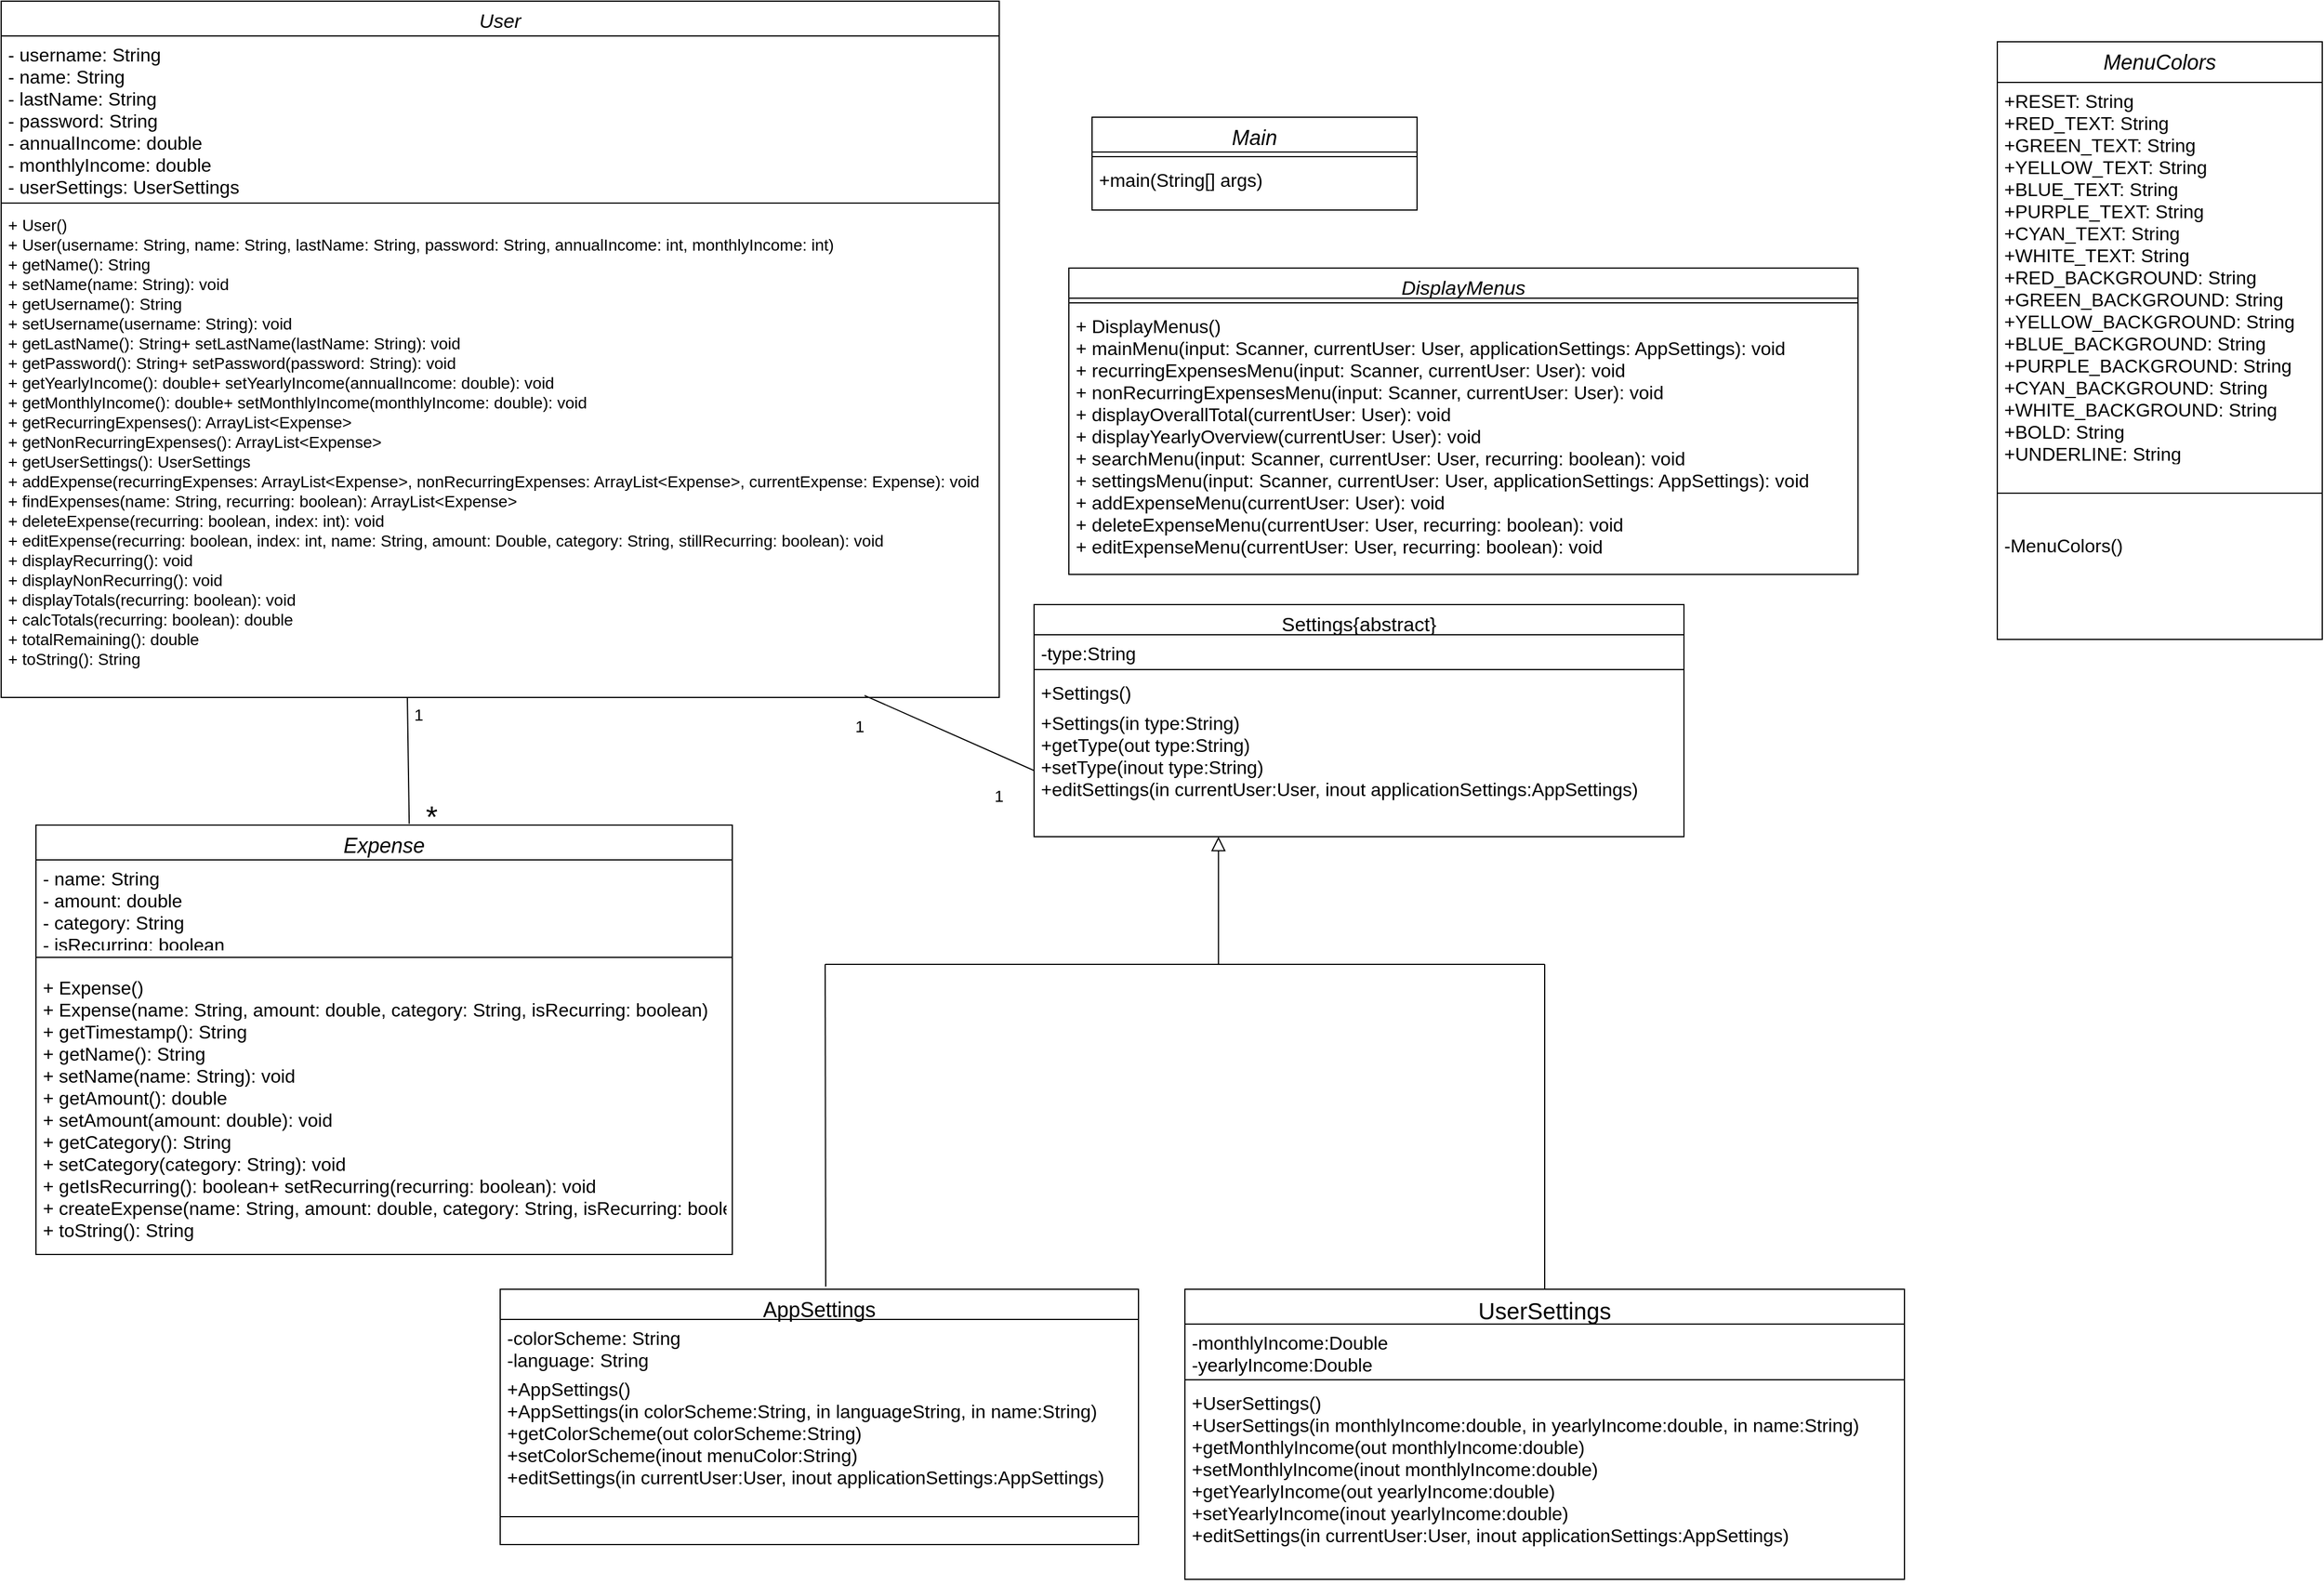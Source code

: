 <mxfile version="25.0.3">
  <diagram id="C5RBs43oDa-KdzZeNtuy" name="Page-1">
    <mxGraphModel dx="2206" dy="1148" grid="1" gridSize="10" guides="1" tooltips="1" connect="1" arrows="1" fold="1" page="1" pageScale="1" pageWidth="1100" pageHeight="850" math="0" shadow="0">
      <root>
        <mxCell id="WIyWlLk6GJQsqaUBKTNV-0" />
        <mxCell id="WIyWlLk6GJQsqaUBKTNV-1" parent="WIyWlLk6GJQsqaUBKTNV-0" />
        <mxCell id="zkfFHV4jXpPFQw0GAbJ--0" value="User" style="swimlane;fontStyle=2;align=center;verticalAlign=top;childLayout=stackLayout;horizontal=1;startSize=30;horizontalStack=0;resizeParent=1;resizeLast=0;collapsible=1;marginBottom=0;rounded=0;shadow=0;strokeWidth=1;fontSize=17;" parent="WIyWlLk6GJQsqaUBKTNV-1" vertex="1">
          <mxGeometry x="10" y="20" width="860" height="600" as="geometry">
            <mxRectangle x="230" y="140" width="160" height="26" as="alternateBounds" />
          </mxGeometry>
        </mxCell>
        <mxCell id="zkfFHV4jXpPFQw0GAbJ--2" value="- username: String&#xa;- name: String&#xa;- lastName: String&#xa;- password: String&#xa;- annualIncome: double&#xa;- monthlyIncome: double&#xa;- userSettings: UserSettings&#xa;- recurringExpenses: ArrayList&lt;Expense&gt;&#xa;- nonRecurringExpenses: ArrayList&lt;Expense&gt;" style="text;align=left;verticalAlign=top;spacingLeft=4;spacingRight=4;overflow=hidden;rotatable=0;points=[[0,0.5],[1,0.5]];portConstraint=eastwest;rounded=0;shadow=0;html=0;fontSize=16;" parent="zkfFHV4jXpPFQw0GAbJ--0" vertex="1">
          <mxGeometry y="30" width="860" height="140" as="geometry" />
        </mxCell>
        <mxCell id="zkfFHV4jXpPFQw0GAbJ--4" value="" style="line;html=1;strokeWidth=1;align=left;verticalAlign=middle;spacingTop=-1;spacingLeft=3;spacingRight=3;rotatable=0;labelPosition=right;points=[];portConstraint=eastwest;" parent="zkfFHV4jXpPFQw0GAbJ--0" vertex="1">
          <mxGeometry y="170" width="860" height="8" as="geometry" />
        </mxCell>
        <mxCell id="zkfFHV4jXpPFQw0GAbJ--5" value="+ User()&#xa;+ User(username: String, name: String, lastName: String, password: String, annualIncome: int, monthlyIncome: int)&#xa;+ getName(): String&#xa;+ setName(name: String): void&#xa;+ getUsername(): String&#xa;+ setUsername(username: String): void&#xa;+ getLastName(): String+ setLastName(lastName: String): void&#xa;+ getPassword(): String+ setPassword(password: String): void&#xa;+ getYearlyIncome(): double+ setYearlyIncome(annualIncome: double): void&#xa;+ getMonthlyIncome(): double+ setMonthlyIncome(monthlyIncome: double): void&#xa;+ getRecurringExpenses(): ArrayList&lt;Expense&gt;&#xa;+ getNonRecurringExpenses(): ArrayList&lt;Expense&gt;&#xa;+ getUserSettings(): UserSettings&#xa;+ addExpense(recurringExpenses: ArrayList&lt;Expense&gt;, nonRecurringExpenses: ArrayList&lt;Expense&gt;, currentExpense: Expense): void&#xa;+ findExpenses(name: String, recurring: boolean): ArrayList&lt;Expense&gt;&#xa;+ deleteExpense(recurring: boolean, index: int): void&#xa;+ editExpense(recurring: boolean, index: int, name: String, amount: Double, category: String, stillRecurring: boolean): void&#xa;+ displayRecurring(): void&#xa;+ displayNonRecurring(): void&#xa;+ displayTotals(recurring: boolean): void&#xa;+ calcTotals(recurring: boolean): double&#xa;+ totalRemaining(): double&#xa;+ toString(): String" style="text;align=left;verticalAlign=top;spacingLeft=4;spacingRight=4;overflow=hidden;rotatable=0;points=[[0,0.5],[1,0.5]];portConstraint=eastwest;fontSize=14;" parent="zkfFHV4jXpPFQw0GAbJ--0" vertex="1">
          <mxGeometry y="178" width="860" height="422" as="geometry" />
        </mxCell>
        <mxCell id="zkfFHV4jXpPFQw0GAbJ--6" value="AppSettings" style="swimlane;fontStyle=0;align=center;verticalAlign=top;childLayout=stackLayout;horizontal=1;startSize=26;horizontalStack=0;resizeParent=1;resizeLast=0;collapsible=1;marginBottom=0;rounded=0;shadow=0;strokeWidth=1;fontSize=18;" parent="WIyWlLk6GJQsqaUBKTNV-1" vertex="1">
          <mxGeometry x="440" y="1130" width="550" height="220" as="geometry">
            <mxRectangle x="130" y="380" width="160" height="26" as="alternateBounds" />
          </mxGeometry>
        </mxCell>
        <mxCell id="zkfFHV4jXpPFQw0GAbJ--7" value="-colorScheme: String&#xa;-language: String" style="text;align=left;verticalAlign=top;spacingLeft=4;spacingRight=4;overflow=hidden;rotatable=0;points=[[0,0.5],[1,0.5]];portConstraint=eastwest;fontSize=16;" parent="zkfFHV4jXpPFQw0GAbJ--6" vertex="1">
          <mxGeometry y="26" width="550" height="44" as="geometry" />
        </mxCell>
        <mxCell id="qP_oWAMBrOVo8oeJrDwM-2" value="+AppSettings()&#xa;+AppSettings(in colorScheme:String, in languageString, in name:String)&#xa;+getColorScheme(out colorScheme:String)&#xa;+setColorScheme(inout menuColor:String)&#xa;+editSettings(in currentUser:User, inout applicationSettings:AppSettings)&#xa;" style="text;align=left;verticalAlign=top;spacingLeft=4;spacingRight=4;overflow=hidden;rotatable=0;points=[[0,0.5],[1,0.5]];portConstraint=eastwest;fontSize=16;" parent="zkfFHV4jXpPFQw0GAbJ--6" vertex="1">
          <mxGeometry y="70" width="550" height="122" as="geometry" />
        </mxCell>
        <mxCell id="zkfFHV4jXpPFQw0GAbJ--9" value="" style="line;html=1;strokeWidth=1;align=left;verticalAlign=middle;spacingTop=-1;spacingLeft=3;spacingRight=3;rotatable=0;labelPosition=right;points=[];portConstraint=eastwest;" parent="zkfFHV4jXpPFQw0GAbJ--6" vertex="1">
          <mxGeometry y="192" width="550" height="8" as="geometry" />
        </mxCell>
        <mxCell id="zkfFHV4jXpPFQw0GAbJ--12" value="" style="endArrow=block;endSize=10;endFill=0;shadow=0;strokeWidth=1;rounded=0;curved=0;edgeStyle=elbowEdgeStyle;elbow=vertical;" parent="WIyWlLk6GJQsqaUBKTNV-1" edge="1">
          <mxGeometry width="160" relative="1" as="geometry">
            <mxPoint x="1058.89" y="850" as="sourcePoint" />
            <mxPoint x="1058.89" y="740" as="targetPoint" />
            <Array as="points">
              <mxPoint x="728.89" y="760" />
            </Array>
          </mxGeometry>
        </mxCell>
        <mxCell id="zkfFHV4jXpPFQw0GAbJ--17" value="UserSettings" style="swimlane;fontStyle=0;align=center;verticalAlign=top;childLayout=stackLayout;horizontal=1;startSize=30;horizontalStack=0;resizeParent=1;resizeLast=0;collapsible=1;marginBottom=0;rounded=0;shadow=0;strokeWidth=1;fontSize=20;" parent="WIyWlLk6GJQsqaUBKTNV-1" vertex="1">
          <mxGeometry x="1030" y="1130" width="620" height="250" as="geometry">
            <mxRectangle x="550" y="140" width="160" height="26" as="alternateBounds" />
          </mxGeometry>
        </mxCell>
        <mxCell id="zkfFHV4jXpPFQw0GAbJ--18" value="-monthlyIncome:Double&#xa;-yearlyIncome:Double" style="text;align=left;verticalAlign=top;spacingLeft=4;spacingRight=4;overflow=hidden;rotatable=0;points=[[0,0.5],[1,0.5]];portConstraint=eastwest;fontSize=16;" parent="zkfFHV4jXpPFQw0GAbJ--17" vertex="1">
          <mxGeometry y="30" width="620" height="44" as="geometry" />
        </mxCell>
        <mxCell id="zkfFHV4jXpPFQw0GAbJ--23" value="" style="line;html=1;strokeWidth=1;align=left;verticalAlign=middle;spacingTop=-1;spacingLeft=3;spacingRight=3;rotatable=0;labelPosition=right;points=[];portConstraint=eastwest;" parent="zkfFHV4jXpPFQw0GAbJ--17" vertex="1">
          <mxGeometry y="74" width="620" height="8" as="geometry" />
        </mxCell>
        <mxCell id="qP_oWAMBrOVo8oeJrDwM-4" value="+UserSettings()&#xa;+UserSettings(in monthlyIncome:double, in yearlyIncome:double, in name:String)&#xa;+getMonthlyIncome(out monthlyIncome:double)&#xa;+setMonthlyIncome(inout monthlyIncome:double)&#xa;+getYearlyIncome(out yearlyIncome:double)&#xa;+setYearlyIncome(inout yearlyIncome:double)&#xa;+editSettings(in currentUser:User, inout applicationSettings:AppSettings)&#xa;" style="text;align=left;verticalAlign=top;spacingLeft=4;spacingRight=4;overflow=hidden;rotatable=0;points=[[0,0.5],[1,0.5]];portConstraint=eastwest;fontSize=16;" parent="zkfFHV4jXpPFQw0GAbJ--17" vertex="1">
          <mxGeometry y="82" width="620" height="168" as="geometry" />
        </mxCell>
        <mxCell id="zkfFHV4jXpPFQw0GAbJ--13" value="Settings{abstract}" style="swimlane;fontStyle=0;align=center;verticalAlign=top;childLayout=stackLayout;horizontal=1;startSize=26;horizontalStack=0;resizeParent=1;resizeLast=0;collapsible=1;marginBottom=0;rounded=0;shadow=0;strokeWidth=1;fontSize=17;" parent="WIyWlLk6GJQsqaUBKTNV-1" vertex="1">
          <mxGeometry x="900" y="540" width="560" height="200" as="geometry">
            <mxRectangle x="340" y="380" width="170" height="26" as="alternateBounds" />
          </mxGeometry>
        </mxCell>
        <mxCell id="zkfFHV4jXpPFQw0GAbJ--14" value="-type:String" style="text;align=left;verticalAlign=top;spacingLeft=4;spacingRight=4;overflow=hidden;rotatable=0;points=[[0,0.5],[1,0.5]];portConstraint=eastwest;fontSize=16;" parent="zkfFHV4jXpPFQw0GAbJ--13" vertex="1">
          <mxGeometry y="26" width="560" height="26" as="geometry" />
        </mxCell>
        <mxCell id="zkfFHV4jXpPFQw0GAbJ--15" value="&lt;span style=&quot;color: rgba(0, 0, 0, 0); font-family: monospace; font-size: 0px; background-color: rgb(251, 251, 251);&quot;&gt;%3CmxGraphModel%3E%3Croot%3E%3CmxCell%20id%3D%220%22%2F%3E%3CmxCell%20id%3D%221%22%20parent%3D%220%22%2F%3E%3CmxCell%20id%3D%222%22%20value%3D%22-monthlyIncome%20%3A%20double%22%20style%3D%22text%3Balign%3Dleft%3BverticalAlign%3Dtop%3BspacingLeft%3D4%3BspacingRight%3D4%3Boverflow%3Dhidden%3Brotatable%3D0%3Bpoints%3D%5B%5B0%2C0.5%5D%2C%5B1%2C0.5%5D%5D%3BportConstraint%3Deastwest%3B%22%20vertex%3D%221%22%20parent%3D%221%22%3E%3CmxGeometry%20x%3D%22580%22%20y%3D%22246%22%20width%3D%22160%22%20height%3D%2226%22%20as%3D%22geometry%22%2F%3E%3C%2FmxCell%3E%3C%2Froot%3E%3C%2FmxGraphModel%3E&lt;/span&gt;" style="line;html=1;strokeWidth=1;align=left;verticalAlign=middle;spacingTop=-1;spacingLeft=3;spacingRight=3;rotatable=0;labelPosition=right;points=[];portConstraint=eastwest;" parent="zkfFHV4jXpPFQw0GAbJ--13" vertex="1">
          <mxGeometry y="52" width="560" height="8" as="geometry" />
        </mxCell>
        <mxCell id="hj19rtR9D6KsvlHhjiHy-9" value="+Settings()" style="text;align=left;verticalAlign=top;spacingLeft=4;spacingRight=4;overflow=hidden;rotatable=0;points=[[0,0.5],[1,0.5]];portConstraint=eastwest;fontSize=16;" parent="zkfFHV4jXpPFQw0GAbJ--13" vertex="1">
          <mxGeometry y="60" width="560" height="26" as="geometry" />
        </mxCell>
        <mxCell id="hj19rtR9D6KsvlHhjiHy-10" value="+Settings(in type:String)&#xa;+getType(out type:String)&#xa;+setType(inout type:String)&#xa;+editSettings(in currentUser:User, inout applicationSettings:AppSettings)" style="text;align=left;verticalAlign=top;spacingLeft=4;spacingRight=4;overflow=hidden;rotatable=0;points=[[0,0.5],[1,0.5]];portConstraint=eastwest;fontSize=16;" parent="zkfFHV4jXpPFQw0GAbJ--13" vertex="1">
          <mxGeometry y="86" width="560" height="114" as="geometry" />
        </mxCell>
        <mxCell id="hj19rtR9D6KsvlHhjiHy-4" value="" style="endArrow=none;html=1;rounded=0;exitX=0.5;exitY=0;exitDx=0;exitDy=0;" parent="WIyWlLk6GJQsqaUBKTNV-1" source="zkfFHV4jXpPFQw0GAbJ--17" edge="1">
          <mxGeometry width="50" height="50" relative="1" as="geometry">
            <mxPoint x="490.0" y="781.95" as="sourcePoint" />
            <mxPoint x="1340" y="850" as="targetPoint" />
          </mxGeometry>
        </mxCell>
        <mxCell id="qP_oWAMBrOVo8oeJrDwM-0" value="" style="endArrow=none;html=1;rounded=0;exitX=0.51;exitY=-0.01;exitDx=0;exitDy=0;exitPerimeter=0;" parent="WIyWlLk6GJQsqaUBKTNV-1" source="zkfFHV4jXpPFQw0GAbJ--6" edge="1">
          <mxGeometry width="50" height="50" relative="1" as="geometry">
            <mxPoint x="400" y="645" as="sourcePoint" />
            <mxPoint x="720" y="850" as="targetPoint" />
          </mxGeometry>
        </mxCell>
        <mxCell id="qP_oWAMBrOVo8oeJrDwM-5" value="Expense" style="swimlane;fontStyle=2;align=center;verticalAlign=top;childLayout=stackLayout;horizontal=1;startSize=30;horizontalStack=0;resizeParent=1;resizeLast=0;collapsible=1;marginBottom=0;rounded=0;shadow=0;strokeWidth=1;fontSize=18;" parent="WIyWlLk6GJQsqaUBKTNV-1" vertex="1">
          <mxGeometry x="40" y="730" width="600" height="370" as="geometry">
            <mxRectangle x="230" y="140" width="160" height="26" as="alternateBounds" />
          </mxGeometry>
        </mxCell>
        <mxCell id="qP_oWAMBrOVo8oeJrDwM-6" value="- name: String&#xa;- amount: double&#xa;- category: String&#xa;- isRecurring: boolean&#xa;- timestamp: String" style="text;align=left;verticalAlign=top;spacingLeft=4;spacingRight=4;overflow=hidden;rotatable=0;points=[[0,0.5],[1,0.5]];portConstraint=eastwest;rounded=0;shadow=0;html=0;fontSize=16;" parent="qP_oWAMBrOVo8oeJrDwM-5" vertex="1">
          <mxGeometry y="30" width="600" height="74" as="geometry" />
        </mxCell>
        <mxCell id="qP_oWAMBrOVo8oeJrDwM-9" value="" style="line;html=1;strokeWidth=1;align=left;verticalAlign=middle;spacingTop=-1;spacingLeft=3;spacingRight=3;rotatable=0;labelPosition=right;points=[];portConstraint=eastwest;" parent="qP_oWAMBrOVo8oeJrDwM-5" vertex="1">
          <mxGeometry y="104" width="600" height="20" as="geometry" />
        </mxCell>
        <mxCell id="qP_oWAMBrOVo8oeJrDwM-10" value="+ Expense()&#xa;+ Expense(name: String, amount: double, category: String, isRecurring: boolean)&#xa;+ getTimestamp(): String&#xa;+ getName(): String&#xa;+ setName(name: String): void&#xa;+ getAmount(): double&#xa;+ setAmount(amount: double): void&#xa;+ getCategory(): String&#xa;+ setCategory(category: String): void&#xa;+ getIsRecurring(): boolean+ setRecurring(recurring: boolean): void&#xa;+ createExpense(name: String, amount: double, category: String, isRecurring: boolean): Expense&#xa;+ toString(): String" style="text;align=left;verticalAlign=top;spacingLeft=4;spacingRight=4;overflow=hidden;rotatable=0;points=[[0,0.5],[1,0.5]];portConstraint=eastwest;fontSize=16;" parent="qP_oWAMBrOVo8oeJrDwM-5" vertex="1">
          <mxGeometry y="124" width="600" height="246" as="geometry" />
        </mxCell>
        <mxCell id="qP_oWAMBrOVo8oeJrDwM-13" value="Main" style="swimlane;fontStyle=2;align=center;verticalAlign=top;childLayout=stackLayout;horizontal=1;startSize=30;horizontalStack=0;resizeParent=1;resizeLast=0;collapsible=1;marginBottom=0;rounded=0;shadow=0;strokeWidth=1;fontSize=18;" parent="WIyWlLk6GJQsqaUBKTNV-1" vertex="1">
          <mxGeometry x="950" y="120" width="280" height="80" as="geometry">
            <mxRectangle x="230" y="140" width="160" height="26" as="alternateBounds" />
          </mxGeometry>
        </mxCell>
        <mxCell id="qP_oWAMBrOVo8oeJrDwM-17" value="" style="line;html=1;strokeWidth=1;align=left;verticalAlign=middle;spacingTop=-1;spacingLeft=3;spacingRight=3;rotatable=0;labelPosition=right;points=[];portConstraint=eastwest;" parent="qP_oWAMBrOVo8oeJrDwM-13" vertex="1">
          <mxGeometry y="30" width="280" height="8" as="geometry" />
        </mxCell>
        <mxCell id="qP_oWAMBrOVo8oeJrDwM-18" value="+main(String[] args)&#xa;" style="text;align=left;verticalAlign=top;spacingLeft=4;spacingRight=4;overflow=hidden;rotatable=0;points=[[0,0.5],[1,0.5]];portConstraint=eastwest;fontSize=16;" parent="qP_oWAMBrOVo8oeJrDwM-13" vertex="1">
          <mxGeometry y="38" width="280" height="26" as="geometry" />
        </mxCell>
        <mxCell id="qP_oWAMBrOVo8oeJrDwM-21" value="DisplayMenus" style="swimlane;fontStyle=2;align=center;verticalAlign=top;childLayout=stackLayout;horizontal=1;startSize=26;horizontalStack=0;resizeParent=1;resizeLast=0;collapsible=1;marginBottom=0;rounded=0;shadow=0;strokeWidth=1;fontSize=17;" parent="WIyWlLk6GJQsqaUBKTNV-1" vertex="1">
          <mxGeometry x="930" y="250" width="680" height="264" as="geometry">
            <mxRectangle x="230" y="140" width="160" height="26" as="alternateBounds" />
          </mxGeometry>
        </mxCell>
        <mxCell id="qP_oWAMBrOVo8oeJrDwM-25" value="" style="line;html=1;strokeWidth=1;align=left;verticalAlign=middle;spacingTop=-1;spacingLeft=3;spacingRight=3;rotatable=0;labelPosition=right;points=[];portConstraint=eastwest;" parent="qP_oWAMBrOVo8oeJrDwM-21" vertex="1">
          <mxGeometry y="26" width="680" height="8" as="geometry" />
        </mxCell>
        <mxCell id="qP_oWAMBrOVo8oeJrDwM-26" value="+ DisplayMenus() &#xa;+ mainMenu(input: Scanner, currentUser: User, applicationSettings: AppSettings): void &#xa;+ recurringExpensesMenu(input: Scanner, currentUser: User): void &#xa;+ nonRecurringExpensesMenu(input: Scanner, currentUser: User): void&#xa;+ displayOverallTotal(currentUser: User): void &#xa;+ displayYearlyOverview(currentUser: User): void &#xa;+ searchMenu(input: Scanner, currentUser: User, recurring: boolean): void &#xa;+ settingsMenu(input: Scanner, currentUser: User, applicationSettings: AppSettings): void &#xa;+ addExpenseMenu(currentUser: User): void &#xa;+ deleteExpenseMenu(currentUser: User, recurring: boolean): void &#xa;+ editExpenseMenu(currentUser: User, recurring: boolean): void" style="text;align=left;verticalAlign=top;spacingLeft=4;spacingRight=4;overflow=hidden;rotatable=0;points=[[0,0.5],[1,0.5]];portConstraint=eastwest;fontSize=16;" parent="qP_oWAMBrOVo8oeJrDwM-21" vertex="1">
          <mxGeometry y="34" width="680" height="230" as="geometry" />
        </mxCell>
        <mxCell id="v6PnTdHGzszDzuEM2gtV-0" value="" style="endArrow=none;html=1;rounded=0;" edge="1" parent="WIyWlLk6GJQsqaUBKTNV-1">
          <mxGeometry width="50" height="50" relative="1" as="geometry">
            <mxPoint x="1340" y="850" as="sourcePoint" />
            <mxPoint x="720" y="850" as="targetPoint" />
          </mxGeometry>
        </mxCell>
        <mxCell id="v6PnTdHGzszDzuEM2gtV-5" value="MenuColors" style="swimlane;fontStyle=2;align=center;verticalAlign=top;childLayout=stackLayout;horizontal=1;startSize=35;horizontalStack=0;resizeParent=1;resizeLast=0;collapsible=1;marginBottom=0;rounded=0;shadow=0;strokeWidth=1;fontSize=18;" vertex="1" parent="WIyWlLk6GJQsqaUBKTNV-1">
          <mxGeometry x="1730" y="55" width="280" height="515" as="geometry">
            <mxRectangle x="230" y="140" width="160" height="26" as="alternateBounds" />
          </mxGeometry>
        </mxCell>
        <mxCell id="v6PnTdHGzszDzuEM2gtV-7" value="+RESET: String&#xa;+RED_TEXT: String&#xa;+GREEN_TEXT: String&#xa;+YELLOW_TEXT: String&#xa;+BLUE_TEXT: String&#xa;+PURPLE_TEXT: String&#xa;+CYAN_TEXT: String&#xa;+WHITE_TEXT: String&#xa;+RED_BACKGROUND: String&#xa;+GREEN_BACKGROUND: String&#xa;+YELLOW_BACKGROUND: String&#xa;+BLUE_BACKGROUND: String&#xa;+PURPLE_BACKGROUND: String&#xa;+CYAN_BACKGROUND: String&#xa;+WHITE_BACKGROUND: String&#xa;+BOLD: String&#xa;+UNDERLINE: String" style="text;align=left;verticalAlign=top;spacingLeft=4;spacingRight=4;overflow=hidden;rotatable=0;points=[[0,0.5],[1,0.5]];portConstraint=eastwest;fontSize=16;" vertex="1" parent="v6PnTdHGzszDzuEM2gtV-5">
          <mxGeometry y="35" width="280" height="325" as="geometry" />
        </mxCell>
        <mxCell id="v6PnTdHGzszDzuEM2gtV-6" value="" style="line;html=1;strokeWidth=1;align=left;verticalAlign=middle;spacingTop=-1;spacingLeft=3;spacingRight=3;rotatable=0;labelPosition=right;points=[];portConstraint=eastwest;" vertex="1" parent="v6PnTdHGzszDzuEM2gtV-5">
          <mxGeometry y="360" width="280" height="58" as="geometry" />
        </mxCell>
        <mxCell id="v6PnTdHGzszDzuEM2gtV-8" value="-MenuColors() " style="text;align=left;verticalAlign=top;spacingLeft=4;spacingRight=4;overflow=hidden;rotatable=0;points=[[0,0.5],[1,0.5]];portConstraint=eastwest;fontSize=16;" vertex="1" parent="v6PnTdHGzszDzuEM2gtV-5">
          <mxGeometry y="418" width="280" height="22" as="geometry" />
        </mxCell>
        <mxCell id="v6PnTdHGzszDzuEM2gtV-9" value="" style="endArrow=none;html=1;rounded=0;exitX=0.536;exitY=-0.003;exitDx=0;exitDy=0;exitPerimeter=0;" edge="1" parent="WIyWlLk6GJQsqaUBKTNV-1" source="qP_oWAMBrOVo8oeJrDwM-5">
          <mxGeometry width="50" height="50" relative="1" as="geometry">
            <mxPoint x="360" y="720" as="sourcePoint" />
            <mxPoint x="360" y="620" as="targetPoint" />
          </mxGeometry>
        </mxCell>
        <mxCell id="v6PnTdHGzszDzuEM2gtV-11" value="*" style="text;align=left;verticalAlign=top;spacingLeft=4;spacingRight=4;overflow=hidden;rotatable=0;points=[[0,0.5],[1,0.5]];portConstraint=eastwest;fontSize=26;" vertex="1" parent="WIyWlLk6GJQsqaUBKTNV-1">
          <mxGeometry x="370" y="700" width="550" height="122" as="geometry" />
        </mxCell>
        <mxCell id="v6PnTdHGzszDzuEM2gtV-12" value="1" style="text;align=left;verticalAlign=top;spacingLeft=4;spacingRight=4;overflow=hidden;rotatable=0;points=[[0,0.5],[1,0.5]];portConstraint=eastwest;fontSize=14;" vertex="1" parent="WIyWlLk6GJQsqaUBKTNV-1">
          <mxGeometry x="360" y="620" width="120" height="50" as="geometry" />
        </mxCell>
        <mxCell id="v6PnTdHGzszDzuEM2gtV-16" value="" style="endArrow=none;html=1;rounded=0;exitX=0.865;exitY=0.996;exitDx=0;exitDy=0;exitPerimeter=0;entryX=0;entryY=0.5;entryDx=0;entryDy=0;" edge="1" parent="WIyWlLk6GJQsqaUBKTNV-1" source="zkfFHV4jXpPFQw0GAbJ--5" target="hj19rtR9D6KsvlHhjiHy-10">
          <mxGeometry width="50" height="50" relative="1" as="geometry">
            <mxPoint x="785.96" y="775.8" as="sourcePoint" />
            <mxPoint x="820" y="700" as="targetPoint" />
          </mxGeometry>
        </mxCell>
        <mxCell id="v6PnTdHGzszDzuEM2gtV-19" value="1" style="text;align=left;verticalAlign=top;spacingLeft=4;spacingRight=4;overflow=hidden;rotatable=0;points=[[0,0.5],[1,0.5]];portConstraint=eastwest;fontSize=14;" vertex="1" parent="WIyWlLk6GJQsqaUBKTNV-1">
          <mxGeometry x="740" y="630" width="40" height="30" as="geometry" />
        </mxCell>
        <mxCell id="v6PnTdHGzszDzuEM2gtV-20" value="1" style="text;align=left;verticalAlign=top;spacingLeft=4;spacingRight=4;overflow=hidden;rotatable=0;points=[[0,0.5],[1,0.5]];portConstraint=eastwest;fontSize=14;" vertex="1" parent="WIyWlLk6GJQsqaUBKTNV-1">
          <mxGeometry x="860" y="690" width="40" height="30" as="geometry" />
        </mxCell>
      </root>
    </mxGraphModel>
  </diagram>
</mxfile>
